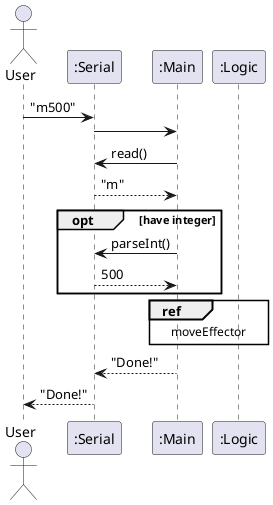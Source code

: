 @startuml

actor User

participant ":Serial" as Serial
participant ":Main" as Main
participant ":Logic" as Logic

User -> Serial : "m500"
Serial -> Main
Main -> Serial : read()
Serial --> Main : "m"
opt have integer
    Main -> Serial : parseInt()
    Serial --> Main : 500
end
ref over Main, Logic : moveEffector
Main --> Serial : "Done!"
Serial --> User : "Done!"

@enduml